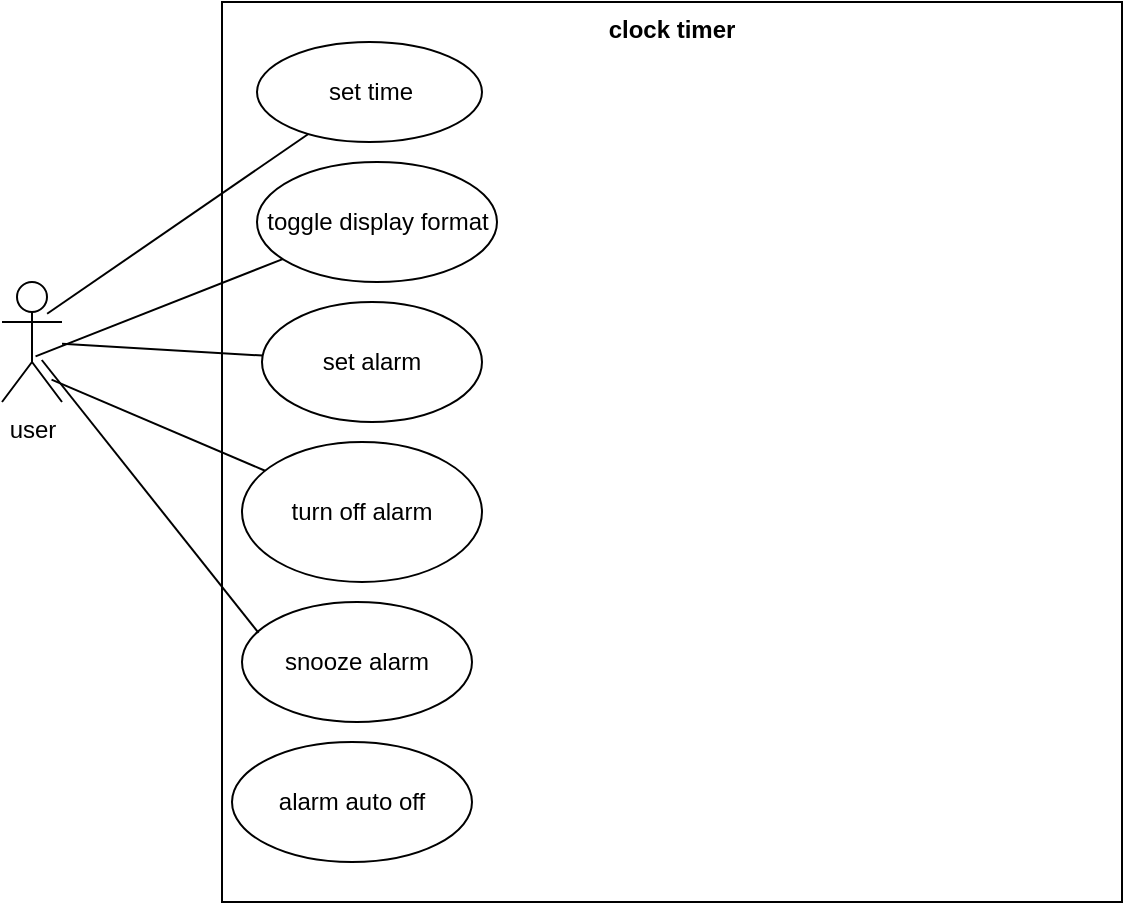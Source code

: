 <mxfile version="21.6.7" type="github">
  <diagram name="Page-1" id="0IYXSc2H1xPkxCJ2h49g">
    <mxGraphModel dx="1000" dy="547" grid="1" gridSize="10" guides="1" tooltips="1" connect="1" arrows="1" fold="1" page="1" pageScale="1" pageWidth="850" pageHeight="1100" math="0" shadow="0">
      <root>
        <mxCell id="0" />
        <mxCell id="1" parent="0" />
        <mxCell id="JtSZ3OnzOkV2MViVXVEh-2" value="clock timer" style="shape=rect;html=1;verticalAlign=top;fontStyle=1;whiteSpace=wrap;align=center;" vertex="1" parent="1">
          <mxGeometry x="220" y="70" width="450" height="450" as="geometry" />
        </mxCell>
        <mxCell id="JtSZ3OnzOkV2MViVXVEh-3" value="set time" style="ellipse;whiteSpace=wrap;html=1;" vertex="1" parent="1">
          <mxGeometry x="237.5" y="90" width="112.5" height="50" as="geometry" />
        </mxCell>
        <mxCell id="JtSZ3OnzOkV2MViVXVEh-4" value="turn off alarm" style="ellipse;whiteSpace=wrap;html=1;" vertex="1" parent="1">
          <mxGeometry x="230" y="290" width="120" height="70" as="geometry" />
        </mxCell>
        <mxCell id="JtSZ3OnzOkV2MViVXVEh-5" value="set alarm" style="ellipse;whiteSpace=wrap;html=1;" vertex="1" parent="1">
          <mxGeometry x="240" y="220" width="110" height="60" as="geometry" />
        </mxCell>
        <mxCell id="JtSZ3OnzOkV2MViVXVEh-6" value="toggle display format" style="ellipse;whiteSpace=wrap;html=1;" vertex="1" parent="1">
          <mxGeometry x="237.5" y="150" width="120" height="60" as="geometry" />
        </mxCell>
        <mxCell id="JtSZ3OnzOkV2MViVXVEh-7" value="user" style="shape=umlActor;html=1;verticalLabelPosition=bottom;verticalAlign=top;align=center;" vertex="1" parent="1">
          <mxGeometry x="110" y="210" width="30" height="60" as="geometry" />
        </mxCell>
        <mxCell id="JtSZ3OnzOkV2MViVXVEh-8" value="alarm auto off" style="ellipse;whiteSpace=wrap;html=1;" vertex="1" parent="1">
          <mxGeometry x="225" y="440" width="120" height="60" as="geometry" />
        </mxCell>
        <mxCell id="JtSZ3OnzOkV2MViVXVEh-9" value="snooze alarm" style="ellipse;whiteSpace=wrap;html=1;" vertex="1" parent="1">
          <mxGeometry x="230" y="370" width="115" height="60" as="geometry" />
        </mxCell>
        <mxCell id="JtSZ3OnzOkV2MViVXVEh-10" value="" style="edgeStyle=none;html=1;endArrow=none;verticalAlign=bottom;rounded=0;" edge="1" parent="1" source="JtSZ3OnzOkV2MViVXVEh-7" target="JtSZ3OnzOkV2MViVXVEh-5">
          <mxGeometry width="160" relative="1" as="geometry">
            <mxPoint x="110" y="290" as="sourcePoint" />
            <mxPoint x="270" y="290" as="targetPoint" />
          </mxGeometry>
        </mxCell>
        <mxCell id="JtSZ3OnzOkV2MViVXVEh-11" value="" style="edgeStyle=none;html=1;endArrow=none;verticalAlign=bottom;rounded=0;exitX=0.826;exitY=0.813;exitDx=0;exitDy=0;exitPerimeter=0;" edge="1" parent="1" source="JtSZ3OnzOkV2MViVXVEh-7" target="JtSZ3OnzOkV2MViVXVEh-4">
          <mxGeometry width="160" relative="1" as="geometry">
            <mxPoint x="110" y="290" as="sourcePoint" />
            <mxPoint x="270" y="290" as="targetPoint" />
          </mxGeometry>
        </mxCell>
        <mxCell id="JtSZ3OnzOkV2MViVXVEh-12" value="" style="edgeStyle=none;html=1;endArrow=none;verticalAlign=bottom;rounded=0;exitX=0.559;exitY=0.62;exitDx=0;exitDy=0;exitPerimeter=0;" edge="1" parent="1" source="JtSZ3OnzOkV2MViVXVEh-7" target="JtSZ3OnzOkV2MViVXVEh-6">
          <mxGeometry width="160" relative="1" as="geometry">
            <mxPoint x="110" y="290" as="sourcePoint" />
            <mxPoint x="270" y="290" as="targetPoint" />
          </mxGeometry>
        </mxCell>
        <mxCell id="JtSZ3OnzOkV2MViVXVEh-13" value="" style="edgeStyle=none;html=1;endArrow=none;verticalAlign=bottom;rounded=0;exitX=0.663;exitY=0.65;exitDx=0;exitDy=0;exitPerimeter=0;entryX=0.072;entryY=0.257;entryDx=0;entryDy=0;entryPerimeter=0;" edge="1" parent="1" source="JtSZ3OnzOkV2MViVXVEh-7" target="JtSZ3OnzOkV2MViVXVEh-9">
          <mxGeometry width="160" relative="1" as="geometry">
            <mxPoint x="110" y="290" as="sourcePoint" />
            <mxPoint x="270" y="290" as="targetPoint" />
          </mxGeometry>
        </mxCell>
        <mxCell id="JtSZ3OnzOkV2MViVXVEh-14" value="" style="edgeStyle=none;html=1;endArrow=none;verticalAlign=bottom;rounded=0;exitX=0.752;exitY=0.265;exitDx=0;exitDy=0;exitPerimeter=0;" edge="1" parent="1" source="JtSZ3OnzOkV2MViVXVEh-7" target="JtSZ3OnzOkV2MViVXVEh-3">
          <mxGeometry width="160" relative="1" as="geometry">
            <mxPoint x="110" y="190" as="sourcePoint" />
            <mxPoint x="270" y="190" as="targetPoint" />
          </mxGeometry>
        </mxCell>
      </root>
    </mxGraphModel>
  </diagram>
</mxfile>
